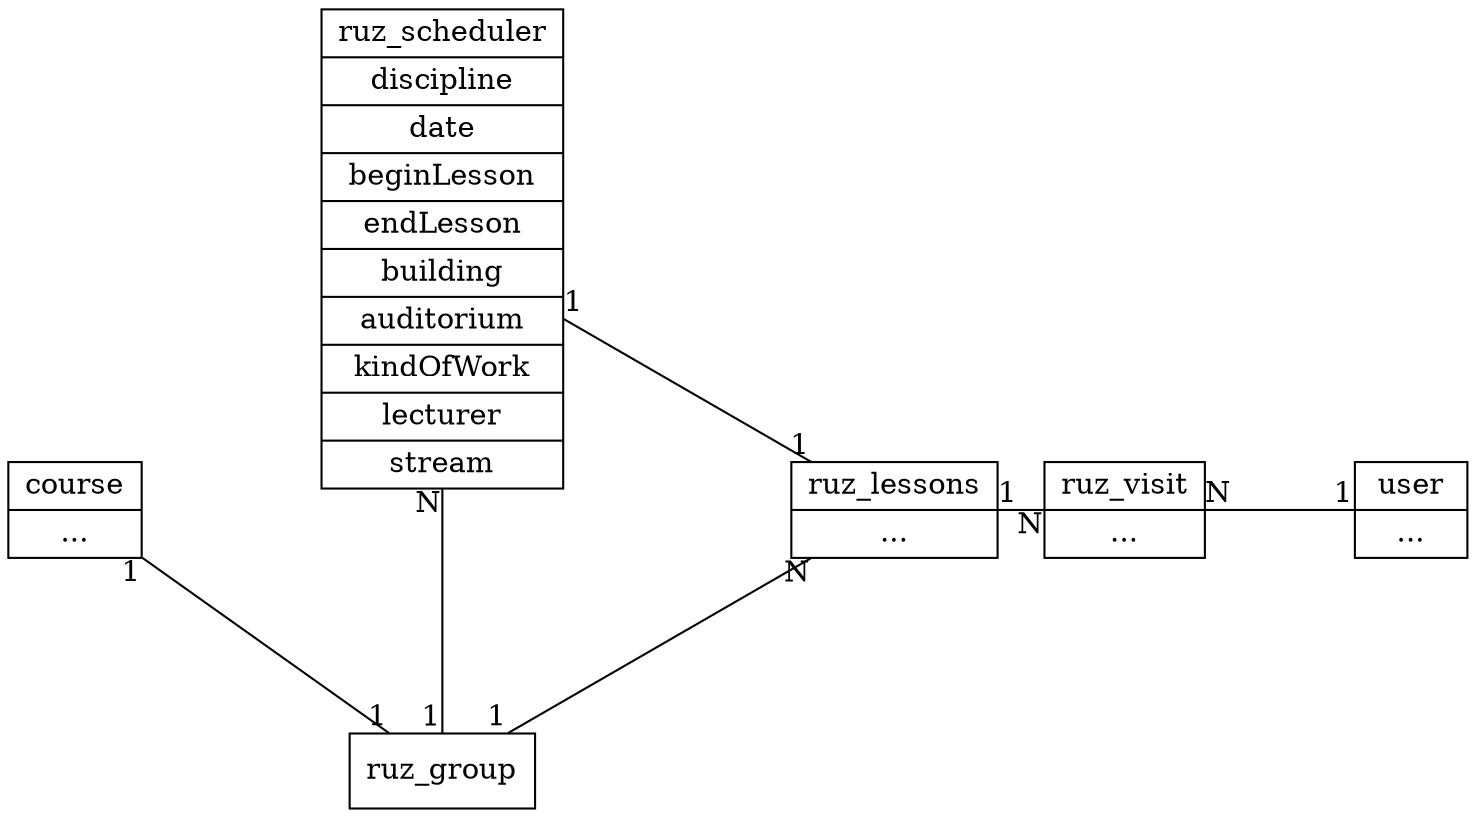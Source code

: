 digraph database {

layout=circo
node[shape=record];
rankdir="BT";

course [label = "{<f0> course|<f1>  ...}"];
user [label = "{<f0> user|<f1>  ...}"];
ruz_group [label = "{<f0> ruz_group}"];
ruz_scheduler [label = "{<f0> ruz_scheduler|\
<f1> discipline|\
<f2> date|\
<f3> beginLesson|\
<f4> endLesson|\
<f5> building|\
<f6> auditorium|\
<f7> kindOfWork|\
<f8> lecturer|\
<f9> stream}"];
ruz_lessons [label = "{<f0> ruz_lessons|<f1>  ...}"];

ruz_visit [label = "{<f0> ruz_visit|<f1>  ...}"];

ruz_group->course [dir="forward",arrowhead="none",arrowtail="normal",headlabel="1",taillabel="1"];

ruz_group->ruz_scheduler [dir="forward",arrowhead="none",arrowtail="normal",headlabel="N",taillabel="1"];

ruz_group->ruz_lessons [dir="forward",arrowhead="none",arrowtail="normal",headlabel="N",taillabel="1"];

ruz_lessons->ruz_scheduler [dir="forward",arrowhead="none",arrowtail="normal",headlabel="1",taillabel="1"];

user->ruz_visit [dir="forward",arrowhead="none",arrowtail="normal",headlabel="N",taillabel="1"];

ruz_lessons->ruz_visit [dir="forward",arrowhead="none",arrowtail="normal",headlabel="N",taillabel="1"];
}

